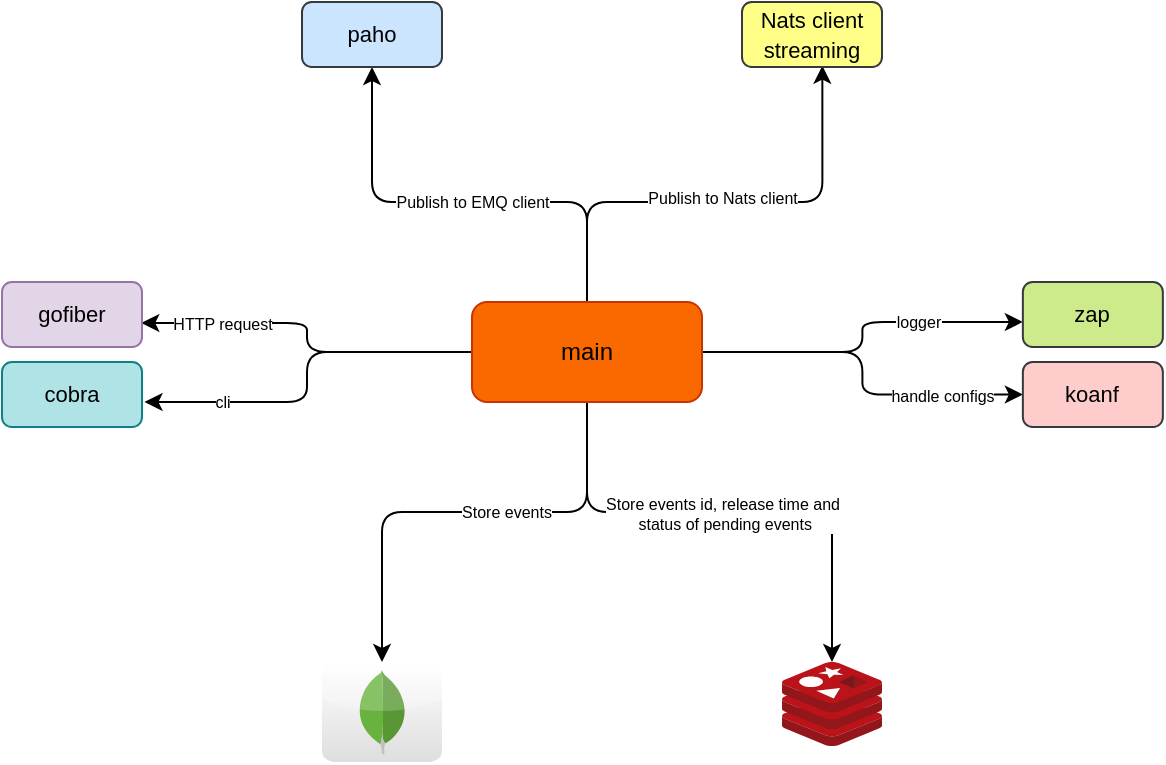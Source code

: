 <mxfile version="17.1.2" type="device"><diagram id="Oqx6ihiwuTmCyekUurDz" name="Page-1"><mxGraphModel dx="631" dy="336" grid="1" gridSize="10" guides="1" tooltips="1" connect="1" arrows="1" fold="1" page="1" pageScale="1" pageWidth="850" pageHeight="1100" math="0" shadow="0"><root><mxCell id="0"/><mxCell id="1" parent="0"/><mxCell id="8qvRYfu2Pb1psCz5_jGd-26" style="edgeStyle=orthogonalEdgeStyle;rounded=1;orthogonalLoop=1;jettySize=auto;html=1;fontFamily=Helvetica;fontSize=8;entryX=0;entryY=0.615;entryDx=0;entryDy=0;entryPerimeter=0;" parent="1" source="8qvRYfu2Pb1psCz5_jGd-1" target="8qvRYfu2Pb1psCz5_jGd-27" edge="1"><mxGeometry relative="1" as="geometry"><mxPoint x="600" y="305.0" as="targetPoint"/></mxGeometry></mxCell><mxCell id="8qvRYfu2Pb1psCz5_jGd-40" value="logger" style="edgeLabel;html=1;align=center;verticalAlign=middle;resizable=0;points=[];fontSize=8;fontFamily=Helvetica;" parent="8qvRYfu2Pb1psCz5_jGd-26" vertex="1" connectable="0"><mxGeometry x="0.402" relative="1" as="geometry"><mxPoint as="offset"/></mxGeometry></mxCell><mxCell id="8qvRYfu2Pb1psCz5_jGd-29" style="edgeStyle=orthogonalEdgeStyle;rounded=1;orthogonalLoop=1;jettySize=auto;html=1;fontFamily=Helvetica;fontSize=8;entryX=0.574;entryY=0.98;entryDx=0;entryDy=0;entryPerimeter=0;" parent="1" source="8qvRYfu2Pb1psCz5_jGd-1" target="8qvRYfu2Pb1psCz5_jGd-31" edge="1"><mxGeometry relative="1" as="geometry"><mxPoint x="540" y="170" as="targetPoint"/><Array as="points"><mxPoint x="423" y="230"/><mxPoint x="540" y="230"/></Array></mxGeometry></mxCell><mxCell id="8qvRYfu2Pb1psCz5_jGd-42" value="Publish to Nats client" style="edgeLabel;html=1;align=center;verticalAlign=middle;resizable=0;points=[];fontSize=8;fontFamily=Helvetica;" parent="8qvRYfu2Pb1psCz5_jGd-29" vertex="1" connectable="0"><mxGeometry x="-0.311" y="2" relative="1" as="geometry"><mxPoint x="36" as="offset"/></mxGeometry></mxCell><mxCell id="8qvRYfu2Pb1psCz5_jGd-33" style="edgeStyle=orthogonalEdgeStyle;rounded=1;orthogonalLoop=1;jettySize=auto;html=1;fontFamily=Helvetica;fontSize=8;entryX=0.5;entryY=1;entryDx=0;entryDy=0;" parent="1" source="8qvRYfu2Pb1psCz5_jGd-1" target="8qvRYfu2Pb1psCz5_jGd-30" edge="1"><mxGeometry relative="1" as="geometry"><mxPoint x="380" y="170" as="targetPoint"/><Array as="points"><mxPoint x="423" y="230"/><mxPoint x="315" y="230"/></Array></mxGeometry></mxCell><mxCell id="8qvRYfu2Pb1psCz5_jGd-44" value="Publish to EMQ client" style="edgeLabel;html=1;align=center;verticalAlign=middle;resizable=0;points=[];fontSize=8;fontFamily=Helvetica;" parent="8qvRYfu2Pb1psCz5_jGd-33" vertex="1" connectable="0"><mxGeometry x="-0.29" relative="1" as="geometry"><mxPoint x="-28" as="offset"/></mxGeometry></mxCell><mxCell id="8qvRYfu2Pb1psCz5_jGd-35" style="edgeStyle=orthogonalEdgeStyle;rounded=1;orthogonalLoop=1;jettySize=auto;html=1;entryX=0;entryY=0.5;entryDx=0;entryDy=0;fontFamily=Helvetica;fontSize=8;" parent="1" source="8qvRYfu2Pb1psCz5_jGd-1" target="8qvRYfu2Pb1psCz5_jGd-34" edge="1"><mxGeometry relative="1" as="geometry"/></mxCell><mxCell id="8qvRYfu2Pb1psCz5_jGd-41" value="handle configs" style="edgeLabel;html=1;align=center;verticalAlign=middle;resizable=0;points=[];fontSize=8;fontFamily=Helvetica;" parent="8qvRYfu2Pb1psCz5_jGd-35" vertex="1" connectable="0"><mxGeometry x="0.436" y="1" relative="1" as="geometry"><mxPoint x="11" y="1" as="offset"/></mxGeometry></mxCell><mxCell id="8qvRYfu2Pb1psCz5_jGd-36" style="edgeStyle=orthogonalEdgeStyle;rounded=1;orthogonalLoop=1;jettySize=auto;html=1;fontFamily=Helvetica;fontSize=8;" parent="1" source="8qvRYfu2Pb1psCz5_jGd-1" target="8qvRYfu2Pb1psCz5_jGd-17" edge="1"><mxGeometry relative="1" as="geometry"><mxPoint x="370" y="440.0" as="targetPoint"/><Array as="points"><mxPoint x="423" y="385"/><mxPoint x="320" y="385"/></Array></mxGeometry></mxCell><mxCell id="8qvRYfu2Pb1psCz5_jGd-39" value="Store events" style="edgeLabel;html=1;align=center;verticalAlign=middle;resizable=0;points=[];fontSize=8;fontFamily=Helvetica;" parent="8qvRYfu2Pb1psCz5_jGd-36" vertex="1" connectable="0"><mxGeometry x="-0.175" relative="1" as="geometry"><mxPoint as="offset"/></mxGeometry></mxCell><mxCell id="8qvRYfu2Pb1psCz5_jGd-37" style="edgeStyle=orthogonalEdgeStyle;rounded=1;orthogonalLoop=1;jettySize=auto;html=1;fontFamily=Helvetica;fontSize=8;" parent="1" source="8qvRYfu2Pb1psCz5_jGd-1" target="8qvRYfu2Pb1psCz5_jGd-18" edge="1"><mxGeometry relative="1" as="geometry"><mxPoint x="480" y="440.0" as="targetPoint"/><Array as="points"><mxPoint x="423" y="385"/><mxPoint x="545" y="385"/></Array></mxGeometry></mxCell><mxCell id="8qvRYfu2Pb1psCz5_jGd-38" value="Store events id, release time and&lt;br&gt;&amp;nbsp;status of pending events" style="edgeLabel;html=1;align=center;verticalAlign=middle;resizable=0;points=[];fontSize=8;fontFamily=Helvetica;" parent="8qvRYfu2Pb1psCz5_jGd-37" vertex="1" connectable="0"><mxGeometry x="-0.137" y="-1" relative="1" as="geometry"><mxPoint x="13" as="offset"/></mxGeometry></mxCell><mxCell id="8qvRYfu2Pb1psCz5_jGd-45" style="edgeStyle=orthogonalEdgeStyle;rounded=1;orthogonalLoop=1;jettySize=auto;html=1;entryX=0.995;entryY=0.631;entryDx=0;entryDy=0;entryPerimeter=0;fontFamily=Helvetica;fontSize=8;" parent="1" source="8qvRYfu2Pb1psCz5_jGd-1" target="8qvRYfu2Pb1psCz5_jGd-6" edge="1"><mxGeometry relative="1" as="geometry"/></mxCell><mxCell id="8qvRYfu2Pb1psCz5_jGd-48" value="HTTP request" style="edgeLabel;html=1;align=center;verticalAlign=middle;resizable=0;points=[];fontSize=8;fontFamily=Helvetica;" parent="8qvRYfu2Pb1psCz5_jGd-45" vertex="1" connectable="0"><mxGeometry x="0.32" relative="1" as="geometry"><mxPoint x="-21" as="offset"/></mxGeometry></mxCell><mxCell id="8qvRYfu2Pb1psCz5_jGd-47" style="edgeStyle=orthogonalEdgeStyle;rounded=1;orthogonalLoop=1;jettySize=auto;html=1;entryX=1.018;entryY=0.615;entryDx=0;entryDy=0;entryPerimeter=0;fontFamily=Helvetica;fontSize=8;" parent="1" source="8qvRYfu2Pb1psCz5_jGd-1" target="8qvRYfu2Pb1psCz5_jGd-46" edge="1"><mxGeometry relative="1" as="geometry"/></mxCell><mxCell id="8qvRYfu2Pb1psCz5_jGd-49" value="cli" style="edgeLabel;html=1;align=center;verticalAlign=middle;resizable=0;points=[];fontSize=8;fontFamily=Helvetica;" parent="8qvRYfu2Pb1psCz5_jGd-47" vertex="1" connectable="0"><mxGeometry x="0.331" relative="1" as="geometry"><mxPoint x="-25" as="offset"/></mxGeometry></mxCell><mxCell id="8qvRYfu2Pb1psCz5_jGd-1" value="main" style="rounded=1;whiteSpace=wrap;html=1;fillColor=#fa6800;strokeColor=#C73500;fontColor=#000000;" parent="1" vertex="1"><mxGeometry x="365" y="280" width="115" height="50" as="geometry"/></mxCell><mxCell id="8qvRYfu2Pb1psCz5_jGd-6" value="&lt;font style=&quot;font-size: 11px&quot;&gt;gofiber&lt;/font&gt;" style="rounded=1;whiteSpace=wrap;html=1;fontFamily=Helvetica;fillColor=#e1d5e7;strokeColor=#9673a6;" parent="1" vertex="1"><mxGeometry x="130" y="270" width="70" height="32.5" as="geometry"/></mxCell><mxCell id="8qvRYfu2Pb1psCz5_jGd-17" value="" style="dashed=0;outlineConnect=0;html=1;align=center;labelPosition=center;verticalLabelPosition=bottom;verticalAlign=top;shape=mxgraph.webicons.mongodb;gradientColor=#DFDEDE;fontFamily=Helvetica;fontSize=8;" parent="1" vertex="1"><mxGeometry x="290" y="460" width="60" height="50" as="geometry"/></mxCell><mxCell id="8qvRYfu2Pb1psCz5_jGd-18" value="" style="sketch=0;aspect=fixed;html=1;points=[];align=center;image;fontSize=12;image=img/lib/mscae/Cache_Redis_Product.svg;fontFamily=Helvetica;" parent="1" vertex="1"><mxGeometry x="520" y="460" width="50" height="42" as="geometry"/></mxCell><mxCell id="8qvRYfu2Pb1psCz5_jGd-27" value="&lt;span style=&quot;font-size: 11px&quot;&gt;zap&lt;/span&gt;" style="rounded=1;whiteSpace=wrap;html=1;fontFamily=Helvetica;fillColor=#cdeb8b;strokeColor=#36393d;" parent="1" vertex="1"><mxGeometry x="640.43" y="270" width="70" height="32.5" as="geometry"/></mxCell><mxCell id="8qvRYfu2Pb1psCz5_jGd-30" value="&lt;font style=&quot;font-size: 11px&quot;&gt;paho&lt;/font&gt;" style="rounded=1;whiteSpace=wrap;html=1;fontFamily=Helvetica;fillColor=#cce5ff;strokeColor=#36393d;" parent="1" vertex="1"><mxGeometry x="280" y="130" width="70" height="32.5" as="geometry"/></mxCell><mxCell id="8qvRYfu2Pb1psCz5_jGd-31" value="&lt;span style=&quot;font-size: 11px&quot;&gt;Nats client streaming&lt;/span&gt;" style="rounded=1;whiteSpace=wrap;html=1;fontFamily=Helvetica;fillColor=#ffff88;strokeColor=#36393d;" parent="1" vertex="1"><mxGeometry x="500" y="130" width="70" height="32.5" as="geometry"/></mxCell><mxCell id="8qvRYfu2Pb1psCz5_jGd-34" value="&lt;span style=&quot;font-size: 11px&quot;&gt;koanf&lt;/span&gt;" style="rounded=1;whiteSpace=wrap;html=1;fontFamily=Helvetica;fillColor=#ffcccc;strokeColor=#36393d;" parent="1" vertex="1"><mxGeometry x="640.43" y="310" width="70" height="32.5" as="geometry"/></mxCell><mxCell id="8qvRYfu2Pb1psCz5_jGd-46" value="&lt;span style=&quot;font-size: 11px&quot;&gt;cobra&lt;/span&gt;" style="rounded=1;whiteSpace=wrap;html=1;fontFamily=Helvetica;fillColor=#b0e3e6;strokeColor=#0e8088;" parent="1" vertex="1"><mxGeometry x="130" y="310" width="70" height="32.5" as="geometry"/></mxCell></root></mxGraphModel></diagram></mxfile>